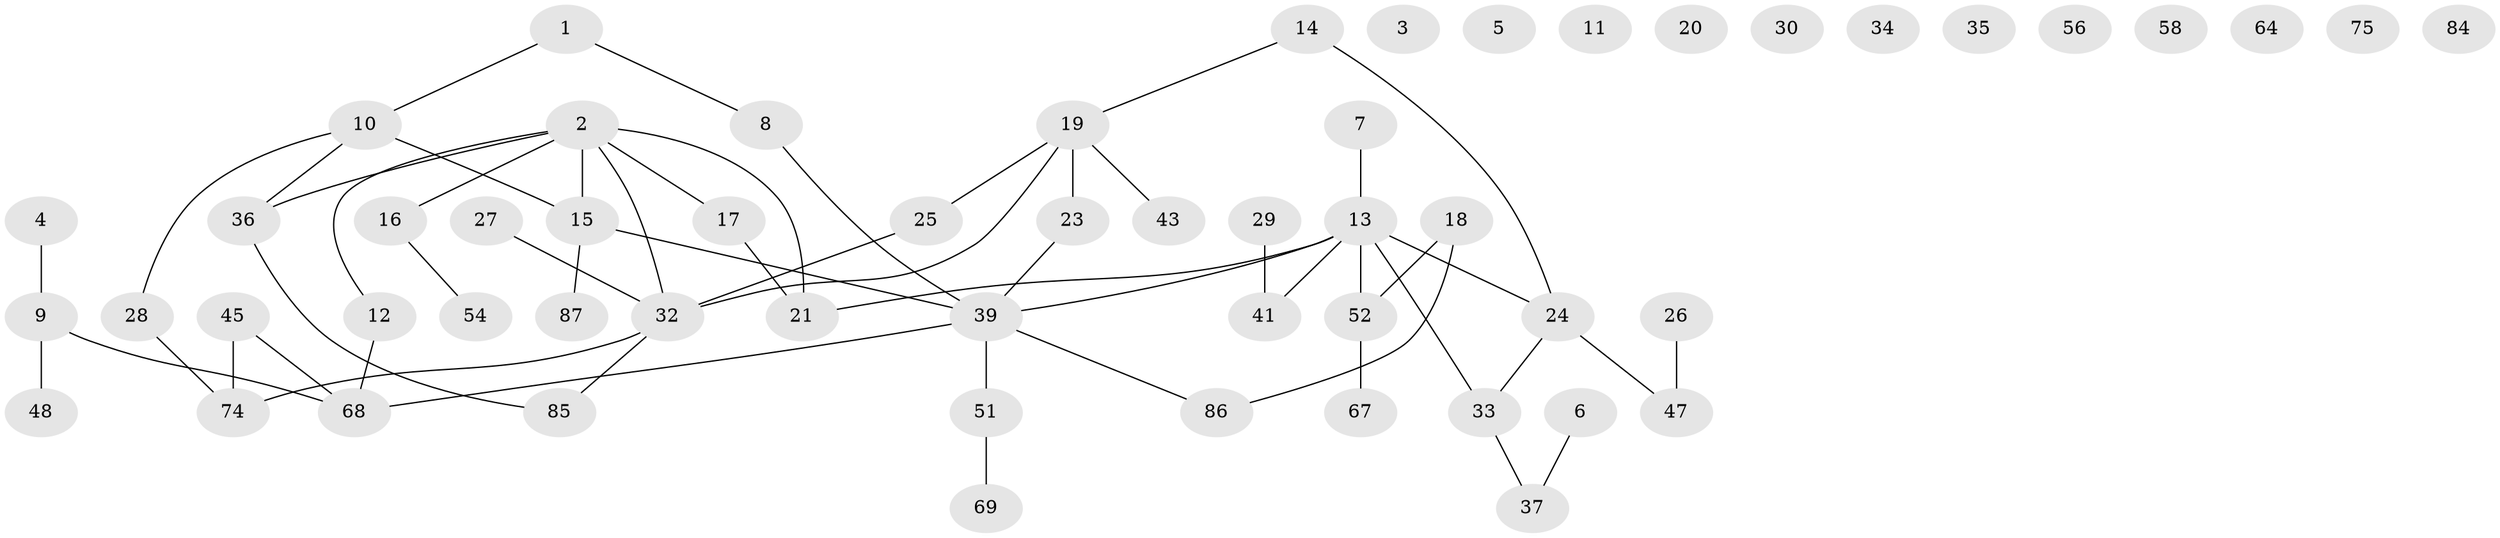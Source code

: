 // Generated by graph-tools (version 1.1) at 2025/23/03/03/25 07:23:28]
// undirected, 56 vertices, 56 edges
graph export_dot {
graph [start="1"]
  node [color=gray90,style=filled];
  1 [super="+57"];
  2 [super="+38"];
  3;
  4 [super="+59"];
  5;
  6 [super="+31"];
  7;
  8;
  9 [super="+71"];
  10 [super="+77"];
  11;
  12 [super="+72"];
  13 [super="+73"];
  14 [super="+63"];
  15 [super="+40"];
  16 [super="+76"];
  17 [super="+22"];
  18 [super="+83"];
  19 [super="+49"];
  20;
  21;
  23;
  24 [super="+78"];
  25 [super="+81"];
  26;
  27 [super="+60"];
  28;
  29 [super="+55"];
  30;
  32 [super="+44"];
  33 [super="+70"];
  34;
  35;
  36 [super="+65"];
  37 [super="+62"];
  39 [super="+46"];
  41 [super="+42"];
  43;
  45 [super="+80"];
  47 [super="+53"];
  48 [super="+50"];
  51;
  52 [super="+66"];
  54 [super="+61"];
  56;
  58;
  64;
  67;
  68;
  69 [super="+82"];
  74 [super="+79"];
  75;
  84;
  85;
  86;
  87;
  1 -- 8;
  1 -- 10;
  2 -- 21;
  2 -- 36;
  2 -- 15;
  2 -- 16;
  2 -- 12;
  2 -- 17;
  2 -- 32;
  4 -- 9;
  6 -- 37;
  7 -- 13;
  8 -- 39;
  9 -- 48;
  9 -- 68;
  10 -- 15;
  10 -- 36;
  10 -- 28;
  12 -- 68;
  13 -- 21;
  13 -- 39;
  13 -- 52;
  13 -- 24;
  13 -- 41;
  13 -- 33;
  14 -- 24;
  14 -- 19;
  15 -- 39;
  15 -- 87;
  16 -- 54;
  17 -- 21;
  18 -- 52;
  18 -- 86;
  19 -- 23;
  19 -- 32;
  19 -- 25;
  19 -- 43;
  23 -- 39;
  24 -- 33;
  24 -- 47;
  25 -- 32;
  26 -- 47;
  27 -- 32;
  28 -- 74;
  29 -- 41;
  32 -- 74;
  32 -- 85;
  33 -- 37;
  36 -- 85;
  39 -- 51;
  39 -- 68;
  39 -- 86;
  45 -- 74;
  45 -- 68;
  51 -- 69;
  52 -- 67;
}
